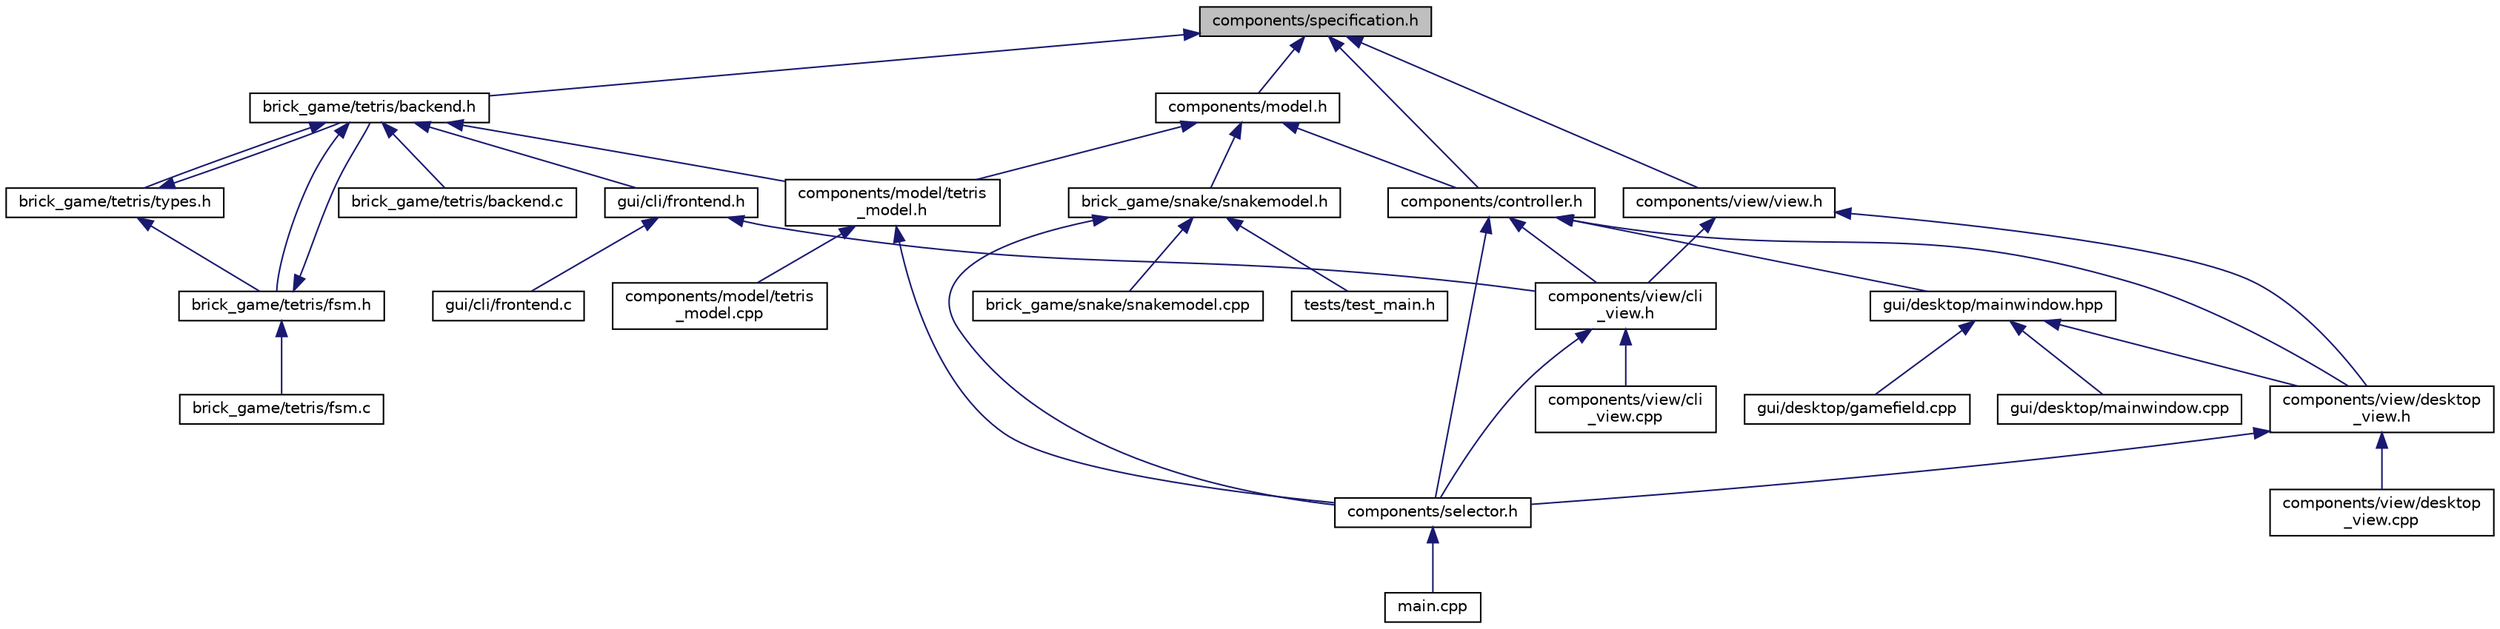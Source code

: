 digraph "components/specification.h"
{
 // LATEX_PDF_SIZE
  edge [fontname="Helvetica",fontsize="10",labelfontname="Helvetica",labelfontsize="10"];
  node [fontname="Helvetica",fontsize="10",shape=record];
  Node1 [label="components/specification.h",height=0.2,width=0.4,color="black", fillcolor="grey75", style="filled", fontcolor="black",tooltip="Заголовочный файл с общими типами для игр."];
  Node1 -> Node2 [dir="back",color="midnightblue",fontsize="10",style="solid",fontname="Helvetica"];
  Node2 [label="brick_game/tetris/backend.h",height=0.2,width=0.4,color="black", fillcolor="white", style="filled",URL="$backend_8h.html",tooltip="Заголовочный файл основных функций тетриса."];
  Node2 -> Node3 [dir="back",color="midnightblue",fontsize="10",style="solid",fontname="Helvetica"];
  Node3 [label="brick_game/tetris/backend.c",height=0.2,width=0.4,color="black", fillcolor="white", style="filled",URL="$backend_8c.html",tooltip="Основные функции работы тетриса."];
  Node2 -> Node4 [dir="back",color="midnightblue",fontsize="10",style="solid",fontname="Helvetica"];
  Node4 [label="brick_game/tetris/fsm.h",height=0.2,width=0.4,color="black", fillcolor="white", style="filled",URL="$fsm_8h.html",tooltip="Заголовочный файл функций конечного автомата тетриса."];
  Node4 -> Node2 [dir="back",color="midnightblue",fontsize="10",style="solid",fontname="Helvetica"];
  Node4 -> Node5 [dir="back",color="midnightblue",fontsize="10",style="solid",fontname="Helvetica"];
  Node5 [label="brick_game/tetris/fsm.c",height=0.2,width=0.4,color="black", fillcolor="white", style="filled",URL="$fsm_8c.html",tooltip="Функции конечного автомата тетриса."];
  Node2 -> Node6 [dir="back",color="midnightblue",fontsize="10",style="solid",fontname="Helvetica"];
  Node6 [label="brick_game/tetris/types.h",height=0.2,width=0.4,color="black", fillcolor="white", style="filled",URL="$tetris_2types_8h.html",tooltip="Заголовочный файл с типами тетриса."];
  Node6 -> Node2 [dir="back",color="midnightblue",fontsize="10",style="solid",fontname="Helvetica"];
  Node6 -> Node4 [dir="back",color="midnightblue",fontsize="10",style="solid",fontname="Helvetica"];
  Node2 -> Node7 [dir="back",color="midnightblue",fontsize="10",style="solid",fontname="Helvetica"];
  Node7 [label="components/model/tetris\l_model.h",height=0.2,width=0.4,color="black", fillcolor="white", style="filled",URL="$tetris__model_8h.html",tooltip="Заголовочный файл класса TetrisModel."];
  Node7 -> Node8 [dir="back",color="midnightblue",fontsize="10",style="solid",fontname="Helvetica"];
  Node8 [label="components/model/tetris\l_model.cpp",height=0.2,width=0.4,color="black", fillcolor="white", style="filled",URL="$tetris__model_8cpp.html",tooltip="Методы класса TetrisModel."];
  Node7 -> Node9 [dir="back",color="midnightblue",fontsize="10",style="solid",fontname="Helvetica"];
  Node9 [label="components/selector.h",height=0.2,width=0.4,color="black", fillcolor="white", style="filled",URL="$selector_8h_source.html",tooltip=" "];
  Node9 -> Node10 [dir="back",color="midnightblue",fontsize="10",style="solid",fontname="Helvetica"];
  Node10 [label="main.cpp",height=0.2,width=0.4,color="black", fillcolor="white", style="filled",URL="$main_8cpp.html",tooltip="Основной файл, запускающий программу."];
  Node2 -> Node11 [dir="back",color="midnightblue",fontsize="10",style="solid",fontname="Helvetica"];
  Node11 [label="gui/cli/frontend.h",height=0.2,width=0.4,color="black", fillcolor="white", style="filled",URL="$frontend_8h.html",tooltip="Заголовочныый файл библиотеки отрисовки интерфейса."];
  Node11 -> Node12 [dir="back",color="midnightblue",fontsize="10",style="solid",fontname="Helvetica"];
  Node12 [label="components/view/cli\l_view.h",height=0.2,width=0.4,color="black", fillcolor="white", style="filled",URL="$cli__view_8h.html",tooltip="Заголовочный файл класса CliView."];
  Node12 -> Node9 [dir="back",color="midnightblue",fontsize="10",style="solid",fontname="Helvetica"];
  Node12 -> Node13 [dir="back",color="midnightblue",fontsize="10",style="solid",fontname="Helvetica"];
  Node13 [label="components/view/cli\l_view.cpp",height=0.2,width=0.4,color="black", fillcolor="white", style="filled",URL="$cli__view_8cpp.html",tooltip="Файл с методами класса CliView."];
  Node11 -> Node14 [dir="back",color="midnightblue",fontsize="10",style="solid",fontname="Helvetica"];
  Node14 [label="gui/cli/frontend.c",height=0.2,width=0.4,color="black", fillcolor="white", style="filled",URL="$frontend_8c.html",tooltip="Функции отрисовки интерфейса в окне консоли."];
  Node1 -> Node15 [dir="back",color="midnightblue",fontsize="10",style="solid",fontname="Helvetica"];
  Node15 [label="components/controller.h",height=0.2,width=0.4,color="black", fillcolor="white", style="filled",URL="$controller_8h_source.html",tooltip=" "];
  Node15 -> Node9 [dir="back",color="midnightblue",fontsize="10",style="solid",fontname="Helvetica"];
  Node15 -> Node12 [dir="back",color="midnightblue",fontsize="10",style="solid",fontname="Helvetica"];
  Node15 -> Node16 [dir="back",color="midnightblue",fontsize="10",style="solid",fontname="Helvetica"];
  Node16 [label="components/view/desktop\l_view.h",height=0.2,width=0.4,color="black", fillcolor="white", style="filled",URL="$desktop__view_8h.html",tooltip="Заголовочный файл класса DesktopView."];
  Node16 -> Node9 [dir="back",color="midnightblue",fontsize="10",style="solid",fontname="Helvetica"];
  Node16 -> Node17 [dir="back",color="midnightblue",fontsize="10",style="solid",fontname="Helvetica"];
  Node17 [label="components/view/desktop\l_view.cpp",height=0.2,width=0.4,color="black", fillcolor="white", style="filled",URL="$desktop__view_8cpp.html",tooltip="Файл с методами класса DesktopView."];
  Node15 -> Node18 [dir="back",color="midnightblue",fontsize="10",style="solid",fontname="Helvetica"];
  Node18 [label="gui/desktop/mainwindow.hpp",height=0.2,width=0.4,color="black", fillcolor="white", style="filled",URL="$mainwindow_8hpp.html",tooltip="Заголовочный файл классов GameField и Window."];
  Node18 -> Node16 [dir="back",color="midnightblue",fontsize="10",style="solid",fontname="Helvetica"];
  Node18 -> Node19 [dir="back",color="midnightblue",fontsize="10",style="solid",fontname="Helvetica"];
  Node19 [label="gui/desktop/gamefield.cpp",height=0.2,width=0.4,color="black", fillcolor="white", style="filled",URL="$gamefield_8cpp.html",tooltip="Файл с методами класса GameField."];
  Node18 -> Node20 [dir="back",color="midnightblue",fontsize="10",style="solid",fontname="Helvetica"];
  Node20 [label="gui/desktop/mainwindow.cpp",height=0.2,width=0.4,color="black", fillcolor="white", style="filled",URL="$mainwindow_8cpp.html",tooltip="Файл с методами класса Window."];
  Node1 -> Node21 [dir="back",color="midnightblue",fontsize="10",style="solid",fontname="Helvetica"];
  Node21 [label="components/model.h",height=0.2,width=0.4,color="black", fillcolor="white", style="filled",URL="$model_8h_source.html",tooltip=" "];
  Node21 -> Node22 [dir="back",color="midnightblue",fontsize="10",style="solid",fontname="Helvetica"];
  Node22 [label="brick_game/snake/snakemodel.h",height=0.2,width=0.4,color="black", fillcolor="white", style="filled",URL="$snakemodel_8h.html",tooltip="Заголовочный файл классов змейки."];
  Node22 -> Node23 [dir="back",color="midnightblue",fontsize="10",style="solid",fontname="Helvetica"];
  Node23 [label="brick_game/snake/snakemodel.cpp",height=0.2,width=0.4,color="black", fillcolor="white", style="filled",URL="$snakemodel_8cpp.html",tooltip="Файл с методами класса SnakeModel."];
  Node22 -> Node9 [dir="back",color="midnightblue",fontsize="10",style="solid",fontname="Helvetica"];
  Node22 -> Node24 [dir="back",color="midnightblue",fontsize="10",style="solid",fontname="Helvetica"];
  Node24 [label="tests/test_main.h",height=0.2,width=0.4,color="black", fillcolor="white", style="filled",URL="$test__main_8h_source.html",tooltip=" "];
  Node21 -> Node15 [dir="back",color="midnightblue",fontsize="10",style="solid",fontname="Helvetica"];
  Node21 -> Node7 [dir="back",color="midnightblue",fontsize="10",style="solid",fontname="Helvetica"];
  Node1 -> Node25 [dir="back",color="midnightblue",fontsize="10",style="solid",fontname="Helvetica"];
  Node25 [label="components/view/view.h",height=0.2,width=0.4,color="black", fillcolor="white", style="filled",URL="$view_8h_source.html",tooltip=" "];
  Node25 -> Node12 [dir="back",color="midnightblue",fontsize="10",style="solid",fontname="Helvetica"];
  Node25 -> Node16 [dir="back",color="midnightblue",fontsize="10",style="solid",fontname="Helvetica"];
}
